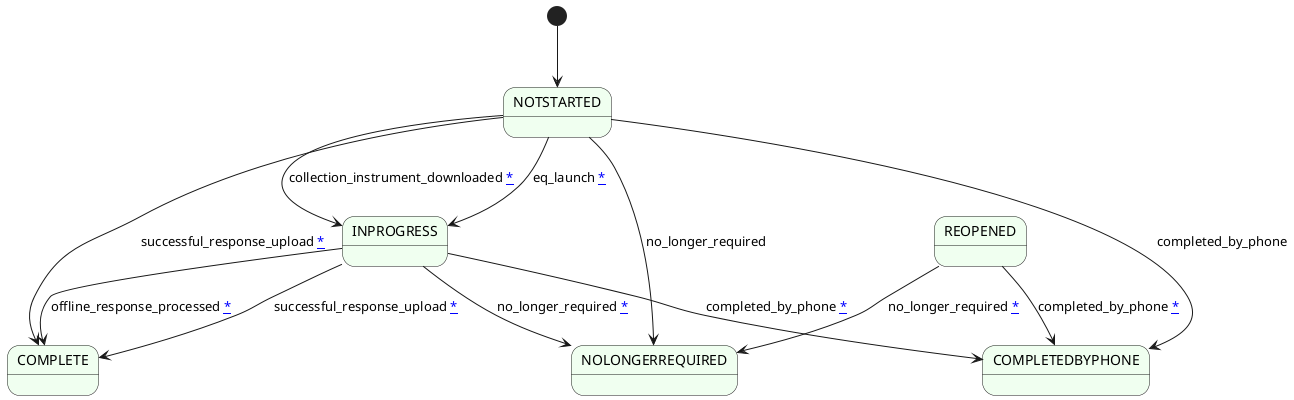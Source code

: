 @startuml
skinparam state {
    BackgroundColor HoneyDew
}

[*] --> NOTSTARTED
NOTSTARTED --> INPROGRESS : collection_instrument_downloaded [[https://github.com/ONSdigital/ras-frontstage-api/blob/master/frontstage_api/controllers/collection_instrument_controller.py#L33 *]]
NOTSTARTED --> INPROGRESS : eq_launch [[https://github.com/ONSdigital/ras-frontstage-api/blob/master/frontstage_api/resources/surveys/generate_eq_url.py#L51 *]]
NOTSTARTED --> COMPLETE : successful_response_upload [[https://github.com/ONSdigital/ras-frontstage-api/blob/master/frontstage_api/controllers/collection_instrument_controller.py#L54 *]]

NOTSTARTED --> COMPLETEDBYPHONE : completed_by_phone
NOTSTARTED --> NOLONGERREQUIRED : no_longer_required
    
INPROGRESS --> COMPLETE : offline_response_processed [[https://github.com/ONSdigital/rm-case-service/blob/master/src/main/java/uk/gov/ons/ctp/response/casesvc/message/impl/CaseReceiptReceiverImpl.java#L60 *]]
INPROGRESS --> COMPLETE : successful_response_upload [[https://github.com/ONSdigital/ras-frontstage-api/blob/888192443e7f2a6bcd3ce72ce3b0db32d11e85bb/frontstage_api/controllers/collection_instrument_controller.py#L54 *]]

INPROGRESS --> COMPLETEDBYPHONE : completed_by_phone [[https://github.com/ONSdigital/response-operations-ui/blob/master/response_operations_ui/templates/change-response-status.html#L59 *]]
INPROGRESS --> NOLONGERREQUIRED : no_longer_required [[https://github.com/ONSdigital/response-operations-ui/blob/master/response_operations_ui/templates/change-response-status.html#L59 *]]

REOPENED --> COMPLETEDBYPHONE : completed_by_phone [[https://github.com/ONSdigital/response-operations-ui/blob/master/response_operations_ui/templates/change-response-status.html#L59 *]]
REOPENED --> NOLONGERREQUIRED : no_longer_required [[https://github.com/ONSdigital/response-operations-ui/blob/master/response_operations_ui/templates/change-response-status.html#L59 *]]
@enduml